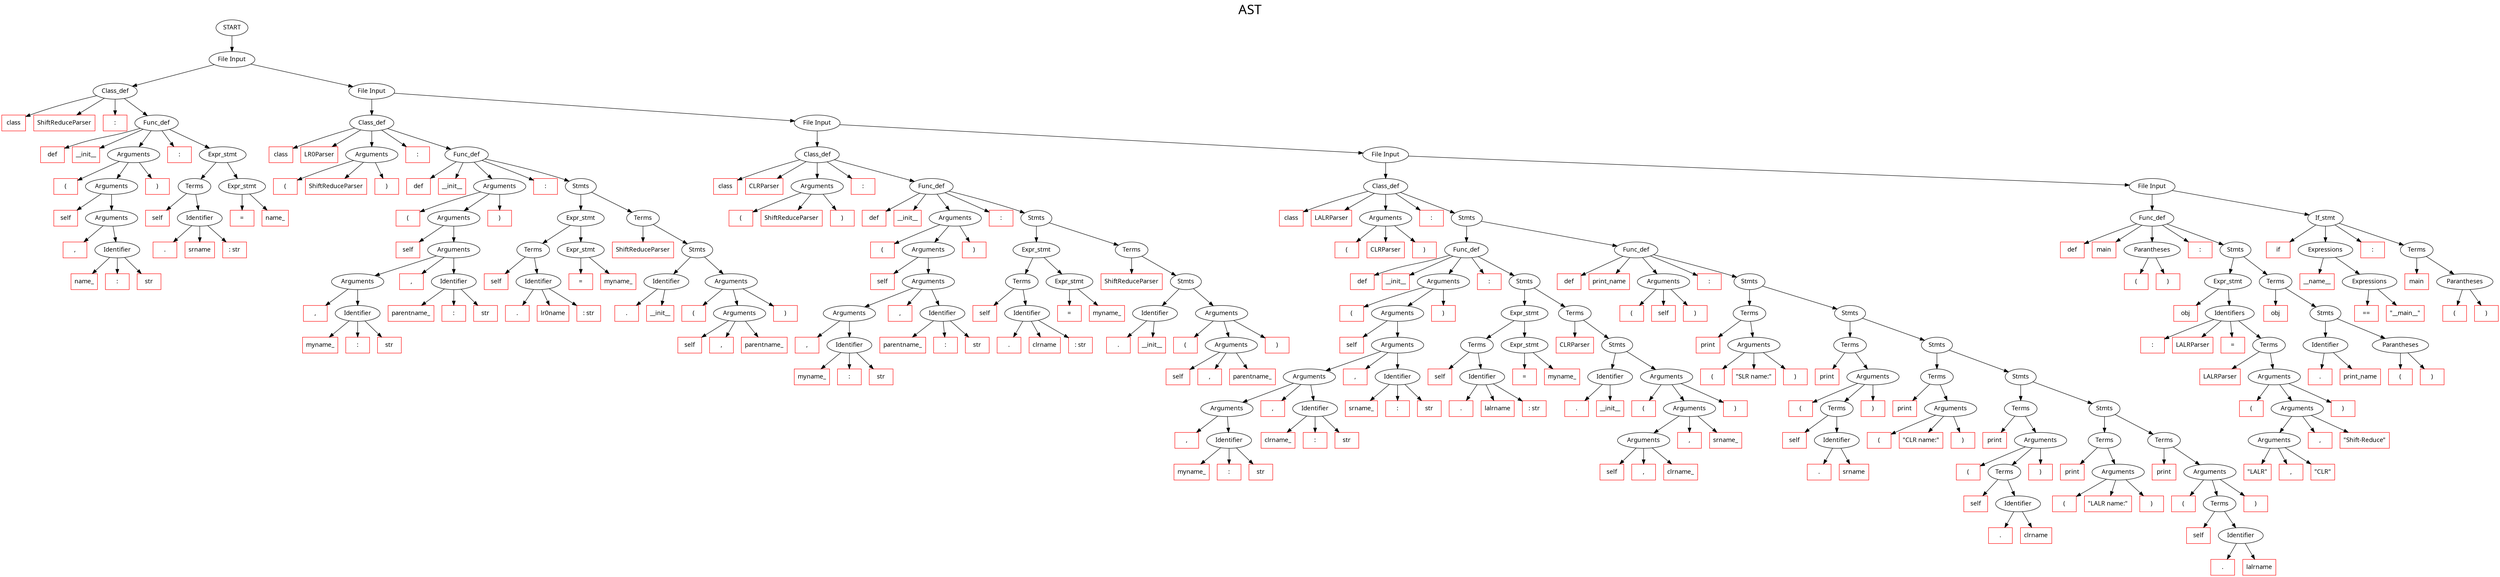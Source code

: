 digraph G{

label     = "AST"
fontname  = "Cascadia code"
fontsize  = 30
labelloc  = t

node   [ fontname="Cascadia code" ]
	808		[ style = solid label = "START"  ];
	808 -> 807
	807		[ style = solid label = "File Input"  ];
	807 -> 58
	58		[ style = solid label = "Class_def"  ];
	58 -> 0
	0		[ style = solid label = "class" color = red shape = rectangle ];
	58 -> 1
	1		[ style = solid label = "ShiftReduceParser" color = red shape = rectangle ];
	58 -> 2
	2		[ style = solid label = ":" color = red shape = rectangle ];
	58 -> 57
	57		[ style = solid label = "Func_def"  ];
	57 -> 3
	3		[ style = solid label = "def" color = red shape = rectangle ];
	57 -> 4
	4		[ style = solid label = "__init__" color = red shape = rectangle ];
	57 -> 24
	24		[ style = solid label = "Arguments"  ];
	24 -> 5
	5		[ style = solid label = "(" color = red shape = rectangle ];
	24 -> 23
	23		[ style = solid label = "Arguments"  ];
	23 -> 6
	6		[ style = solid label = "self" color = red shape = rectangle ];
	23 -> 22
	22		[ style = solid label = "Arguments"  ];
	22 -> 7
	7		[ style = solid label = "," color = red shape = rectangle ];
	22 -> 21
	21		[ style = solid label = "Identifier"  ];
	21 -> 8
	8		[ style = solid label = "name_" color = red shape = rectangle ];
	21 -> 9
	9		[ style = solid label = ":" color = red shape = rectangle ];
	21 -> 10
	10		[ style = solid label = "str" color = red shape = rectangle ];
	24 -> 11
	11		[ style = solid label = ")" color = red shape = rectangle ];
	57 -> 25
	25		[ style = solid label = ":" color = red shape = rectangle ];
	57 -> 55
	55		[ style = solid label = "Expr_stmt"  ];
	55 -> 33
	33		[ style = solid label = "Terms"  ];
	33 -> 26
	26		[ style = solid label = "self" color = red shape = rectangle ];
	33 -> 30
	30		[ style = solid label = "Identifier"  ];
	30 -> 27
	27		[ style = solid label = "." color = red shape = rectangle ];
	30 -> 28
	28		[ style = solid label = "srname" color = red shape = rectangle ];
	30 -> 29
	29		[ style = solid label = ": str" color = red shape = rectangle ];
	55 -> 54
	54		[ style = solid label = "Expr_stmt"  ];
	54 -> 31
	31		[ style = solid label = "=" color = red shape = rectangle ];
	54 -> 43
	43		[ style = solid label = "name_" color = red shape = rectangle ];
	807 -> 806
	806		[ style = solid label = "File Input"  ];
	806 -> 188
	188		[ style = solid label = "Class_def"  ];
	188 -> 59
	59		[ style = solid label = "class" color = red shape = rectangle ];
	188 -> 60
	60		[ style = solid label = "LR0Parser" color = red shape = rectangle ];
	188 -> 73
	73		[ style = solid label = "Arguments"  ];
	73 -> 61
	61		[ style = solid label = "(" color = red shape = rectangle ];
	73 -> 62
	62		[ style = solid label = "ShiftReduceParser" color = red shape = rectangle ];
	73 -> 63
	63		[ style = solid label = ")" color = red shape = rectangle ];
	188 -> 74
	74		[ style = solid label = ":" color = red shape = rectangle ];
	188 -> 187
	187		[ style = solid label = "Func_def"  ];
	187 -> 75
	75		[ style = solid label = "def" color = red shape = rectangle ];
	187 -> 76
	76		[ style = solid label = "__init__" color = red shape = rectangle ];
	187 -> 111
	111		[ style = solid label = "Arguments"  ];
	111 -> 77
	77		[ style = solid label = "(" color = red shape = rectangle ];
	111 -> 110
	110		[ style = solid label = "Arguments"  ];
	110 -> 78
	78		[ style = solid label = "self" color = red shape = rectangle ];
	110 -> 109
	109		[ style = solid label = "Arguments"  ];
	109 -> 94
	94		[ style = solid label = "Arguments"  ];
	94 -> 79
	79		[ style = solid label = "," color = red shape = rectangle ];
	94 -> 93
	93		[ style = solid label = "Identifier"  ];
	93 -> 80
	80		[ style = solid label = "myname_" color = red shape = rectangle ];
	93 -> 81
	81		[ style = solid label = ":" color = red shape = rectangle ];
	93 -> 82
	82		[ style = solid label = "str" color = red shape = rectangle ];
	109 -> 83
	83		[ style = solid label = "," color = red shape = rectangle ];
	109 -> 108
	108		[ style = solid label = "Identifier"  ];
	108 -> 95
	95		[ style = solid label = "parentname_" color = red shape = rectangle ];
	108 -> 96
	96		[ style = solid label = ":" color = red shape = rectangle ];
	108 -> 97
	97		[ style = solid label = "str" color = red shape = rectangle ];
	111 -> 98
	98		[ style = solid label = ")" color = red shape = rectangle ];
	187 -> 112
	112		[ style = solid label = ":" color = red shape = rectangle ];
	187 -> 186
	186		[ style = solid label = "Stmts"  ];
	186 -> 142
	142		[ style = solid label = "Expr_stmt"  ];
	142 -> 120
	120		[ style = solid label = "Terms"  ];
	120 -> 113
	113		[ style = solid label = "self" color = red shape = rectangle ];
	120 -> 117
	117		[ style = solid label = "Identifier"  ];
	117 -> 114
	114		[ style = solid label = "." color = red shape = rectangle ];
	117 -> 115
	115		[ style = solid label = "lr0name" color = red shape = rectangle ];
	117 -> 116
	116		[ style = solid label = ": str" color = red shape = rectangle ];
	142 -> 141
	141		[ style = solid label = "Expr_stmt"  ];
	141 -> 118
	118		[ style = solid label = "=" color = red shape = rectangle ];
	141 -> 130
	130		[ style = solid label = "myname_" color = red shape = rectangle ];
	186 -> 175
	175		[ style = solid label = "Terms"  ];
	175 -> 144
	144		[ style = solid label = "ShiftReduceParser" color = red shape = rectangle ];
	175 -> 174
	174		[ style = solid label = "Stmts"  ];
	174 -> 148
	148		[ style = solid label = "Identifier"  ];
	148 -> 145
	145		[ style = solid label = "." color = red shape = rectangle ];
	148 -> 146
	146		[ style = solid label = "__init__" color = red shape = rectangle ];
	174 -> 172
	172		[ style = solid label = "Arguments"  ];
	172 -> 147
	147		[ style = solid label = "(" color = red shape = rectangle ];
	172 -> 171
	171		[ style = solid label = "Arguments"  ];
	171 -> 149
	149		[ style = solid label = "self" color = red shape = rectangle ];
	171 -> 150
	150		[ style = solid label = "," color = red shape = rectangle ];
	171 -> 160
	160		[ style = solid label = "parentname_" color = red shape = rectangle ];
	172 -> 161
	161		[ style = solid label = ")" color = red shape = rectangle ];
	806 -> 805
	805		[ style = solid label = "File Input"  ];
	805 -> 318
	318		[ style = solid label = "Class_def"  ];
	318 -> 189
	189		[ style = solid label = "class" color = red shape = rectangle ];
	318 -> 190
	190		[ style = solid label = "CLRParser" color = red shape = rectangle ];
	318 -> 203
	203		[ style = solid label = "Arguments"  ];
	203 -> 191
	191		[ style = solid label = "(" color = red shape = rectangle ];
	203 -> 192
	192		[ style = solid label = "ShiftReduceParser" color = red shape = rectangle ];
	203 -> 193
	193		[ style = solid label = ")" color = red shape = rectangle ];
	318 -> 204
	204		[ style = solid label = ":" color = red shape = rectangle ];
	318 -> 317
	317		[ style = solid label = "Func_def"  ];
	317 -> 205
	205		[ style = solid label = "def" color = red shape = rectangle ];
	317 -> 206
	206		[ style = solid label = "__init__" color = red shape = rectangle ];
	317 -> 241
	241		[ style = solid label = "Arguments"  ];
	241 -> 207
	207		[ style = solid label = "(" color = red shape = rectangle ];
	241 -> 240
	240		[ style = solid label = "Arguments"  ];
	240 -> 208
	208		[ style = solid label = "self" color = red shape = rectangle ];
	240 -> 239
	239		[ style = solid label = "Arguments"  ];
	239 -> 224
	224		[ style = solid label = "Arguments"  ];
	224 -> 209
	209		[ style = solid label = "," color = red shape = rectangle ];
	224 -> 223
	223		[ style = solid label = "Identifier"  ];
	223 -> 210
	210		[ style = solid label = "myname_" color = red shape = rectangle ];
	223 -> 211
	211		[ style = solid label = ":" color = red shape = rectangle ];
	223 -> 212
	212		[ style = solid label = "str" color = red shape = rectangle ];
	239 -> 213
	213		[ style = solid label = "," color = red shape = rectangle ];
	239 -> 238
	238		[ style = solid label = "Identifier"  ];
	238 -> 225
	225		[ style = solid label = "parentname_" color = red shape = rectangle ];
	238 -> 226
	226		[ style = solid label = ":" color = red shape = rectangle ];
	238 -> 227
	227		[ style = solid label = "str" color = red shape = rectangle ];
	241 -> 228
	228		[ style = solid label = ")" color = red shape = rectangle ];
	317 -> 242
	242		[ style = solid label = ":" color = red shape = rectangle ];
	317 -> 316
	316		[ style = solid label = "Stmts"  ];
	316 -> 272
	272		[ style = solid label = "Expr_stmt"  ];
	272 -> 250
	250		[ style = solid label = "Terms"  ];
	250 -> 243
	243		[ style = solid label = "self" color = red shape = rectangle ];
	250 -> 247
	247		[ style = solid label = "Identifier"  ];
	247 -> 244
	244		[ style = solid label = "." color = red shape = rectangle ];
	247 -> 245
	245		[ style = solid label = "clrname" color = red shape = rectangle ];
	247 -> 246
	246		[ style = solid label = ": str" color = red shape = rectangle ];
	272 -> 271
	271		[ style = solid label = "Expr_stmt"  ];
	271 -> 248
	248		[ style = solid label = "=" color = red shape = rectangle ];
	271 -> 260
	260		[ style = solid label = "myname_" color = red shape = rectangle ];
	316 -> 305
	305		[ style = solid label = "Terms"  ];
	305 -> 274
	274		[ style = solid label = "ShiftReduceParser" color = red shape = rectangle ];
	305 -> 304
	304		[ style = solid label = "Stmts"  ];
	304 -> 278
	278		[ style = solid label = "Identifier"  ];
	278 -> 275
	275		[ style = solid label = "." color = red shape = rectangle ];
	278 -> 276
	276		[ style = solid label = "__init__" color = red shape = rectangle ];
	304 -> 302
	302		[ style = solid label = "Arguments"  ];
	302 -> 277
	277		[ style = solid label = "(" color = red shape = rectangle ];
	302 -> 301
	301		[ style = solid label = "Arguments"  ];
	301 -> 279
	279		[ style = solid label = "self" color = red shape = rectangle ];
	301 -> 280
	280		[ style = solid label = "," color = red shape = rectangle ];
	301 -> 290
	290		[ style = solid label = "parentname_" color = red shape = rectangle ];
	302 -> 291
	291		[ style = solid label = ")" color = red shape = rectangle ];
	805 -> 804
	804		[ style = solid label = "File Input"  ];
	804 -> 658
	658		[ style = solid label = "Class_def"  ];
	658 -> 319
	319		[ style = solid label = "class" color = red shape = rectangle ];
	658 -> 320
	320		[ style = solid label = "LALRParser" color = red shape = rectangle ];
	658 -> 333
	333		[ style = solid label = "Arguments"  ];
	333 -> 321
	321		[ style = solid label = "(" color = red shape = rectangle ];
	333 -> 322
	322		[ style = solid label = "CLRParser" color = red shape = rectangle ];
	333 -> 323
	323		[ style = solid label = ")" color = red shape = rectangle ];
	658 -> 334
	334		[ style = solid label = ":" color = red shape = rectangle ];
	658 -> 657
	657		[ style = solid label = "Stmts"  ];
	657 -> 474
	474		[ style = solid label = "Func_def"  ];
	474 -> 335
	335		[ style = solid label = "def" color = red shape = rectangle ];
	474 -> 336
	336		[ style = solid label = "__init__" color = red shape = rectangle ];
	474 -> 386
	386		[ style = solid label = "Arguments"  ];
	386 -> 337
	337		[ style = solid label = "(" color = red shape = rectangle ];
	386 -> 385
	385		[ style = solid label = "Arguments"  ];
	385 -> 338
	338		[ style = solid label = "self" color = red shape = rectangle ];
	385 -> 384
	384		[ style = solid label = "Arguments"  ];
	384 -> 369
	369		[ style = solid label = "Arguments"  ];
	369 -> 354
	354		[ style = solid label = "Arguments"  ];
	354 -> 339
	339		[ style = solid label = "," color = red shape = rectangle ];
	354 -> 353
	353		[ style = solid label = "Identifier"  ];
	353 -> 340
	340		[ style = solid label = "myname_" color = red shape = rectangle ];
	353 -> 341
	341		[ style = solid label = ":" color = red shape = rectangle ];
	353 -> 342
	342		[ style = solid label = "str" color = red shape = rectangle ];
	369 -> 343
	343		[ style = solid label = "," color = red shape = rectangle ];
	369 -> 368
	368		[ style = solid label = "Identifier"  ];
	368 -> 355
	355		[ style = solid label = "clrname_" color = red shape = rectangle ];
	368 -> 356
	356		[ style = solid label = ":" color = red shape = rectangle ];
	368 -> 357
	357		[ style = solid label = "str" color = red shape = rectangle ];
	384 -> 358
	358		[ style = solid label = "," color = red shape = rectangle ];
	384 -> 383
	383		[ style = solid label = "Identifier"  ];
	383 -> 370
	370		[ style = solid label = "srname_" color = red shape = rectangle ];
	383 -> 371
	371		[ style = solid label = ":" color = red shape = rectangle ];
	383 -> 372
	372		[ style = solid label = "str" color = red shape = rectangle ];
	386 -> 373
	373		[ style = solid label = ")" color = red shape = rectangle ];
	474 -> 387
	387		[ style = solid label = ":" color = red shape = rectangle ];
	474 -> 473
	473		[ style = solid label = "Stmts"  ];
	473 -> 417
	417		[ style = solid label = "Expr_stmt"  ];
	417 -> 395
	395		[ style = solid label = "Terms"  ];
	395 -> 388
	388		[ style = solid label = "self" color = red shape = rectangle ];
	395 -> 392
	392		[ style = solid label = "Identifier"  ];
	392 -> 389
	389		[ style = solid label = "." color = red shape = rectangle ];
	392 -> 390
	390		[ style = solid label = "lalrname" color = red shape = rectangle ];
	392 -> 391
	391		[ style = solid label = ": str" color = red shape = rectangle ];
	417 -> 416
	416		[ style = solid label = "Expr_stmt"  ];
	416 -> 393
	393		[ style = solid label = "=" color = red shape = rectangle ];
	416 -> 405
	405		[ style = solid label = "myname_" color = red shape = rectangle ];
	473 -> 462
	462		[ style = solid label = "Terms"  ];
	462 -> 419
	419		[ style = solid label = "CLRParser" color = red shape = rectangle ];
	462 -> 461
	461		[ style = solid label = "Stmts"  ];
	461 -> 423
	423		[ style = solid label = "Identifier"  ];
	423 -> 420
	420		[ style = solid label = "." color = red shape = rectangle ];
	423 -> 421
	421		[ style = solid label = "__init__" color = red shape = rectangle ];
	461 -> 459
	459		[ style = solid label = "Arguments"  ];
	459 -> 422
	422		[ style = solid label = "(" color = red shape = rectangle ];
	459 -> 458
	458		[ style = solid label = "Arguments"  ];
	458 -> 446
	446		[ style = solid label = "Arguments"  ];
	446 -> 424
	424		[ style = solid label = "self" color = red shape = rectangle ];
	446 -> 425
	425		[ style = solid label = "," color = red shape = rectangle ];
	446 -> 435
	435		[ style = solid label = "clrname_" color = red shape = rectangle ];
	458 -> 436
	436		[ style = solid label = "," color = red shape = rectangle ];
	458 -> 447
	447		[ style = solid label = "srname_" color = red shape = rectangle ];
	459 -> 448
	448		[ style = solid label = ")" color = red shape = rectangle ];
	657 -> 656
	656		[ style = solid label = "Func_def"  ];
	656 -> 475
	475		[ style = solid label = "def" color = red shape = rectangle ];
	656 -> 476
	476		[ style = solid label = "print_name" color = red shape = rectangle ];
	656 -> 481
	481		[ style = solid label = "Arguments"  ];
	481 -> 477
	477		[ style = solid label = "(" color = red shape = rectangle ];
	481 -> 478
	478		[ style = solid label = "self" color = red shape = rectangle ];
	481 -> 479
	479		[ style = solid label = ")" color = red shape = rectangle ];
	656 -> 482
	482		[ style = solid label = ":" color = red shape = rectangle ];
	656 -> 655
	655		[ style = solid label = "Stmts"  ];
	655 -> 498
	498		[ style = solid label = "Terms"  ];
	498 -> 483
	483		[ style = solid label = "print" color = red shape = rectangle ];
	498 -> 496
	496		[ style = solid label = "Arguments"  ];
	496 -> 484
	484		[ style = solid label = "(" color = red shape = rectangle ];
	496 -> 485
	485		[ style = solid label = "\"SLR name:\"" color = red shape = rectangle ];
	496 -> 486
	486		[ style = solid label = ")" color = red shape = rectangle ];
	655 -> 654
	654		[ style = solid label = "Stmts"  ];
	654 -> 528
	528		[ style = solid label = "Terms"  ];
	528 -> 509
	509		[ style = solid label = "print" color = red shape = rectangle ];
	528 -> 526
	526		[ style = solid label = "Arguments"  ];
	526 -> 510
	510		[ style = solid label = "(" color = red shape = rectangle ];
	526 -> 517
	517		[ style = solid label = "Terms"  ];
	517 -> 511
	511		[ style = solid label = "self" color = red shape = rectangle ];
	517 -> 515
	515		[ style = solid label = "Identifier"  ];
	515 -> 512
	512		[ style = solid label = "." color = red shape = rectangle ];
	515 -> 513
	513		[ style = solid label = "srname" color = red shape = rectangle ];
	526 -> 514
	514		[ style = solid label = ")" color = red shape = rectangle ];
	654 -> 653
	653		[ style = solid label = "Stmts"  ];
	653 -> 554
	554		[ style = solid label = "Terms"  ];
	554 -> 539
	539		[ style = solid label = "print" color = red shape = rectangle ];
	554 -> 552
	552		[ style = solid label = "Arguments"  ];
	552 -> 540
	540		[ style = solid label = "(" color = red shape = rectangle ];
	552 -> 541
	541		[ style = solid label = "\"CLR name:\"" color = red shape = rectangle ];
	552 -> 542
	542		[ style = solid label = ")" color = red shape = rectangle ];
	653 -> 652
	652		[ style = solid label = "Stmts"  ];
	652 -> 584
	584		[ style = solid label = "Terms"  ];
	584 -> 565
	565		[ style = solid label = "print" color = red shape = rectangle ];
	584 -> 582
	582		[ style = solid label = "Arguments"  ];
	582 -> 566
	566		[ style = solid label = "(" color = red shape = rectangle ];
	582 -> 573
	573		[ style = solid label = "Terms"  ];
	573 -> 567
	567		[ style = solid label = "self" color = red shape = rectangle ];
	573 -> 571
	571		[ style = solid label = "Identifier"  ];
	571 -> 568
	568		[ style = solid label = "." color = red shape = rectangle ];
	571 -> 569
	569		[ style = solid label = "clrname" color = red shape = rectangle ];
	582 -> 570
	570		[ style = solid label = ")" color = red shape = rectangle ];
	652 -> 651
	651		[ style = solid label = "Stmts"  ];
	651 -> 610
	610		[ style = solid label = "Terms"  ];
	610 -> 595
	595		[ style = solid label = "print" color = red shape = rectangle ];
	610 -> 608
	608		[ style = solid label = "Arguments"  ];
	608 -> 596
	596		[ style = solid label = "(" color = red shape = rectangle ];
	608 -> 597
	597		[ style = solid label = "\"LALR name:\"" color = red shape = rectangle ];
	608 -> 598
	598		[ style = solid label = ")" color = red shape = rectangle ];
	651 -> 640
	640		[ style = solid label = "Terms"  ];
	640 -> 621
	621		[ style = solid label = "print" color = red shape = rectangle ];
	640 -> 638
	638		[ style = solid label = "Arguments"  ];
	638 -> 622
	622		[ style = solid label = "(" color = red shape = rectangle ];
	638 -> 629
	629		[ style = solid label = "Terms"  ];
	629 -> 623
	623		[ style = solid label = "self" color = red shape = rectangle ];
	629 -> 627
	627		[ style = solid label = "Identifier"  ];
	627 -> 624
	624		[ style = solid label = "." color = red shape = rectangle ];
	627 -> 625
	625		[ style = solid label = "lalrname" color = red shape = rectangle ];
	638 -> 626
	626		[ style = solid label = ")" color = red shape = rectangle ];
	804 -> 803
	803		[ style = solid label = "File Input"  ];
	803 -> 761
	761		[ style = solid label = "Func_def"  ];
	761 -> 659
	659		[ style = solid label = "def" color = red shape = rectangle ];
	761 -> 660
	660		[ style = solid label = "main" color = red shape = rectangle ];
	761 -> 663
	663		[ style = solid label = "Parantheses"  ];
	663 -> 661
	661		[ style = solid label = "(" color = red shape = rectangle ];
	663 -> 662
	662		[ style = solid label = ")" color = red shape = rectangle ];
	761 -> 664
	664		[ style = solid label = ":" color = red shape = rectangle ];
	761 -> 760
	760		[ style = solid label = "Stmts"  ];
	760 -> 738
	738		[ style = solid label = "Expr_stmt"  ];
	738 -> 665
	665		[ style = solid label = "obj" color = red shape = rectangle ];
	738 -> 737
	737		[ style = solid label = "Identifiers"  ];
	737 -> 666
	666		[ style = solid label = ":" color = red shape = rectangle ];
	737 -> 677
	677		[ style = solid label = "LALRParser" color = red shape = rectangle ];
	737 -> 678
	678		[ style = solid label = "=" color = red shape = rectangle ];
	737 -> 727
	727		[ style = solid label = "Terms"  ];
	727 -> 688
	688		[ style = solid label = "LALRParser" color = red shape = rectangle ];
	727 -> 725
	725		[ style = solid label = "Arguments"  ];
	725 -> 689
	689		[ style = solid label = "(" color = red shape = rectangle ];
	725 -> 724
	724		[ style = solid label = "Arguments"  ];
	724 -> 712
	712		[ style = solid label = "Arguments"  ];
	712 -> 690
	690		[ style = solid label = "\"LALR\"" color = red shape = rectangle ];
	712 -> 691
	691		[ style = solid label = "," color = red shape = rectangle ];
	712 -> 701
	701		[ style = solid label = "\"CLR\"" color = red shape = rectangle ];
	724 -> 702
	702		[ style = solid label = "," color = red shape = rectangle ];
	724 -> 713
	713		[ style = solid label = "\"Shift-Reduce\"" color = red shape = rectangle ];
	725 -> 714
	714		[ style = solid label = ")" color = red shape = rectangle ];
	760 -> 749
	749		[ style = solid label = "Terms"  ];
	749 -> 740
	740		[ style = solid label = "obj" color = red shape = rectangle ];
	749 -> 748
	748		[ style = solid label = "Stmts"  ];
	748 -> 744
	744		[ style = solid label = "Identifier"  ];
	744 -> 741
	741		[ style = solid label = "." color = red shape = rectangle ];
	744 -> 742
	742		[ style = solid label = "print_name" color = red shape = rectangle ];
	748 -> 746
	746		[ style = solid label = "Parantheses"  ];
	746 -> 743
	743		[ style = solid label = "(" color = red shape = rectangle ];
	746 -> 745
	745		[ style = solid label = ")" color = red shape = rectangle ];
	803 -> 801
	801		[ style = solid label = "If_stmt"  ];
	801 -> 762
	762		[ style = solid label = "if" color = red shape = rectangle ];
	801 -> 782
	782		[ style = solid label = "Expressions"  ];
	782 -> 763
	763		[ style = solid label = "__name__" color = red shape = rectangle ];
	782 -> 781
	781		[ style = solid label = "Expressions"  ];
	781 -> 764
	764		[ style = solid label = "==" color = red shape = rectangle ];
	781 -> 772
	772		[ style = solid label = "\"__main__\"" color = red shape = rectangle ];
	801 -> 773
	773		[ style = solid label = ":" color = red shape = rectangle ];
	801 -> 790
	790		[ style = solid label = "Terms"  ];
	790 -> 785
	785		[ style = solid label = "main" color = red shape = rectangle ];
	790 -> 788
	788		[ style = solid label = "Parantheses"  ];
	788 -> 786
	786		[ style = solid label = "(" color = red shape = rectangle ];
	788 -> 787
	787		[ style = solid label = ")" color = red shape = rectangle ];
}